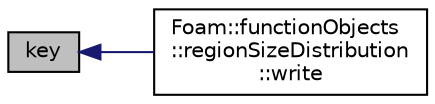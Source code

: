 digraph "key"
{
  bgcolor="transparent";
  edge [fontname="Helvetica",fontsize="10",labelfontname="Helvetica",labelfontsize="10"];
  node [fontname="Helvetica",fontsize="10",shape=record];
  rankdir="LR";
  Node1 [label="key",height=0.2,width=0.4,color="black", fillcolor="grey75", style="filled", fontcolor="black"];
  Node1 -> Node2 [dir="back",color="midnightblue",fontsize="10",style="solid",fontname="Helvetica"];
  Node2 [label="Foam::functionObjects\l::regionSizeDistribution\l::write",height=0.2,width=0.4,color="black",URL="$a02196.html#ae8f6374e29a250261b3979bbd6e5cb40",tooltip="Calculate the regionSizeDistribution and write. "];
}
